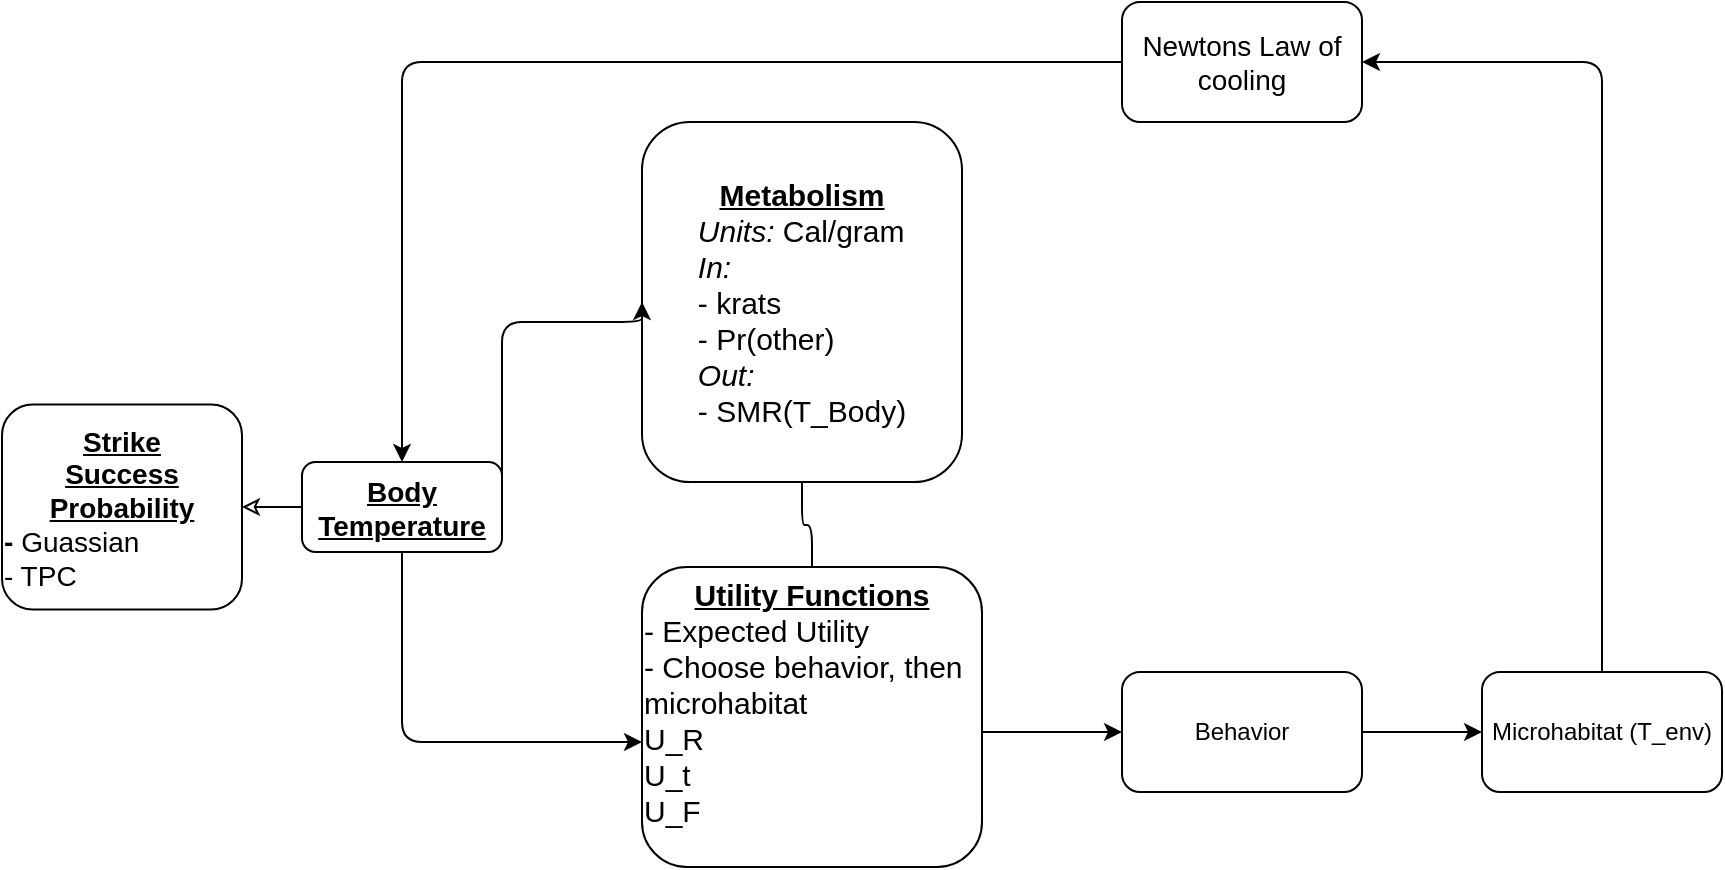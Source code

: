 <mxfile>
    <diagram id="RvHEX4L_EZqH3y7DUl7f" name="Page-1">
        <mxGraphModel dx="1910" dy="771" grid="1" gridSize="10" guides="1" tooltips="1" connect="1" arrows="1" fold="1" page="1" pageScale="1" pageWidth="850" pageHeight="1100" math="0" shadow="0">
            <root>
                <mxCell id="0"/>
                <mxCell id="1" parent="0"/>
                <mxCell id="2" value="&lt;u style=&quot;font-size: 15px; background-color: initial;&quot;&gt;&lt;b&gt;Metabolism&lt;/b&gt;&lt;/u&gt;&lt;br&gt;&lt;div style=&quot;font-size: 15px;&quot;&gt;&lt;div align=&quot;left&quot;&gt;&lt;font style=&quot;font-size: 15px;&quot;&gt;&lt;font style=&quot;font-size: 15px;&quot;&gt;&lt;i&gt;Units:&lt;/i&gt; Cal/gram&lt;br&gt;&lt;i&gt;In:&lt;/i&gt;&lt;br&gt;- krats&lt;br&gt;- Pr(other)&lt;br&gt;&lt;i&gt;Out:&lt;/i&gt;&lt;br&gt;- SMR(T_Body)&lt;/font&gt;&lt;font style=&quot;font-size: 15px;&quot;&gt;&lt;br&gt;&lt;/font&gt;&lt;/font&gt;&lt;/div&gt;&lt;/div&gt;" style="rounded=1;whiteSpace=wrap;html=1;" vertex="1" parent="1">
                    <mxGeometry x="290" y="130" width="160" height="180" as="geometry"/>
                </mxCell>
                <mxCell id="18" value="" style="edgeStyle=elbowEdgeStyle;elbow=vertical;html=1;endArrow=classic;endFill=1;" edge="1" parent="1" source="5" target="17">
                    <mxGeometry relative="1" as="geometry">
                        <Array as="points">
                            <mxPoint x="240" y="440"/>
                        </Array>
                    </mxGeometry>
                </mxCell>
                <mxCell id="22" value="" style="edgeStyle=elbowEdgeStyle;rounded=1;elbow=vertical;html=1;endArrow=classic;endFill=0;" edge="1" parent="1" source="5" target="21">
                    <mxGeometry relative="1" as="geometry"/>
                </mxCell>
                <mxCell id="5" value="&lt;font style=&quot;font-size: 13px;&quot;&gt;&lt;u style=&quot;font-size: 14px;&quot;&gt;&lt;b&gt;Body Temperature&lt;br&gt;&lt;/b&gt;&lt;/u&gt;&lt;/font&gt;" style="rounded=1;whiteSpace=wrap;html=1;" vertex="1" parent="1">
                    <mxGeometry x="120" y="300" width="100" height="45" as="geometry"/>
                </mxCell>
                <mxCell id="8" value="" style="edgeStyle=elbowEdgeStyle;rounded=1;orthogonalLoop=1;jettySize=auto;html=1;exitDx=0;exitDy=0;entryX=0;entryY=0.5;entryDx=0;entryDy=0;elbow=vertical;startArrow=none;exitX=1;exitY=0.5;" edge="1" parent="1" source="5" target="2">
                    <mxGeometry relative="1" as="geometry">
                        <mxPoint x="530" y="40" as="sourcePoint"/>
                        <mxPoint x="450" y="107" as="targetPoint"/>
                        <Array as="points">
                            <mxPoint x="260" y="230"/>
                            <mxPoint x="270" y="320"/>
                            <mxPoint x="310" y="370"/>
                        </Array>
                    </mxGeometry>
                </mxCell>
                <mxCell id="20" value="" style="edgeStyle=elbowEdgeStyle;elbow=vertical;html=1;endArrow=none;endFill=0;" edge="1" parent="1" source="17" target="2">
                    <mxGeometry relative="1" as="geometry"/>
                </mxCell>
                <mxCell id="24" value="" style="edgeStyle=elbowEdgeStyle;rounded=1;elbow=vertical;html=1;endArrow=classic;endFill=1;" edge="1" parent="1" source="17" target="23">
                    <mxGeometry relative="1" as="geometry"/>
                </mxCell>
                <mxCell id="17" value="&lt;div style=&quot;font-size: 15px;&quot; align=&quot;center&quot;&gt;&lt;b&gt;&lt;u&gt;Utility Functions&lt;/u&gt;&lt;/b&gt;&lt;/div&gt;&lt;div style=&quot;font-size: 15px;&quot; align=&quot;left&quot;&gt;- Expected Utility&lt;/div&gt;&lt;div style=&quot;font-size: 15px;&quot; align=&quot;left&quot;&gt;- Choose behavior, then microhabitat&lt;/div&gt;&lt;div style=&quot;font-size: 15px;&quot; align=&quot;left&quot;&gt;U_R&lt;/div&gt;&lt;div style=&quot;font-size: 15px;&quot; align=&quot;left&quot;&gt;U_t&lt;/div&gt;&lt;div style=&quot;font-size: 15px;&quot; align=&quot;left&quot;&gt;U_F&lt;br&gt;&lt;/div&gt;&lt;div&gt;&lt;br&gt;&lt;/div&gt;" style="whiteSpace=wrap;html=1;rounded=1;" vertex="1" parent="1">
                    <mxGeometry x="290" y="352.5" width="170" height="150" as="geometry"/>
                </mxCell>
                <mxCell id="21" value="&lt;div style=&quot;font-size: 14px;&quot;&gt;&lt;u&gt;&lt;b&gt;Strike&lt;/b&gt;&lt;/u&gt;&lt;/div&gt;&lt;div style=&quot;font-size: 14px;&quot;&gt;&lt;u&gt;&lt;b&gt;Success Probability&lt;/b&gt;&lt;/u&gt;&lt;/div&gt;&lt;div style=&quot;font-size: 14px;&quot; align=&quot;left&quot;&gt;&lt;b&gt;-&amp;nbsp;&lt;/b&gt;Guassian&lt;/div&gt;&lt;div style=&quot;font-size: 14px;&quot; align=&quot;left&quot;&gt;- TPC&lt;/div&gt;" style="whiteSpace=wrap;html=1;rounded=1;" vertex="1" parent="1">
                    <mxGeometry x="-30" y="271.25" width="120" height="102.5" as="geometry"/>
                </mxCell>
                <mxCell id="26" value="" style="edgeStyle=elbowEdgeStyle;rounded=1;elbow=vertical;html=1;endArrow=classic;endFill=1;" edge="1" parent="1" source="23" target="25">
                    <mxGeometry relative="1" as="geometry"/>
                </mxCell>
                <mxCell id="23" value="Behavior" style="whiteSpace=wrap;html=1;rounded=1;" vertex="1" parent="1">
                    <mxGeometry x="530" y="405" width="120" height="60" as="geometry"/>
                </mxCell>
                <mxCell id="28" value="" style="edgeStyle=elbowEdgeStyle;rounded=1;elbow=vertical;html=1;endArrow=classic;endFill=1;entryX=1;entryY=0.5;entryDx=0;entryDy=0;" edge="1" parent="1" source="25" target="30">
                    <mxGeometry relative="1" as="geometry">
                        <mxPoint x="470" y="120" as="targetPoint"/>
                        <Array as="points">
                            <mxPoint x="610" y="100"/>
                            <mxPoint x="470" y="120"/>
                        </Array>
                    </mxGeometry>
                </mxCell>
                <mxCell id="25" value="Microhabitat (T_env)" style="whiteSpace=wrap;html=1;rounded=1;" vertex="1" parent="1">
                    <mxGeometry x="710" y="405" width="120" height="60" as="geometry"/>
                </mxCell>
                <mxCell id="29" value="" style="edgeStyle=elbowEdgeStyle;rounded=1;orthogonalLoop=1;jettySize=auto;html=1;exitX=0.5;exitY=0;exitDx=0;exitDy=0;entryDx=0;entryDy=0;elbow=vertical;endArrow=none;" edge="1" parent="1" source="5">
                    <mxGeometry relative="1" as="geometry">
                        <mxPoint x="170" y="300" as="sourcePoint"/>
                        <mxPoint x="170" y="301.25" as="targetPoint"/>
                        <Array as="points"/>
                    </mxGeometry>
                </mxCell>
                <mxCell id="32" value="" style="edgeStyle=elbowEdgeStyle;rounded=1;elbow=vertical;html=1;fontSize=14;endArrow=classic;endFill=1;entryX=0.5;entryY=0;entryDx=0;entryDy=0;" edge="1" parent="1" source="30" target="5">
                    <mxGeometry relative="1" as="geometry">
                        <mxPoint x="200" y="100" as="targetPoint"/>
                        <Array as="points">
                            <mxPoint x="260" y="100"/>
                        </Array>
                    </mxGeometry>
                </mxCell>
                <mxCell id="30" value="&lt;font style=&quot;font-size: 14px;&quot;&gt;Newtons Law of cooling&lt;/font&gt;" style="whiteSpace=wrap;html=1;rounded=1;" vertex="1" parent="1">
                    <mxGeometry x="530" y="70" width="120" height="60" as="geometry"/>
                </mxCell>
            </root>
        </mxGraphModel>
    </diagram>
</mxfile>